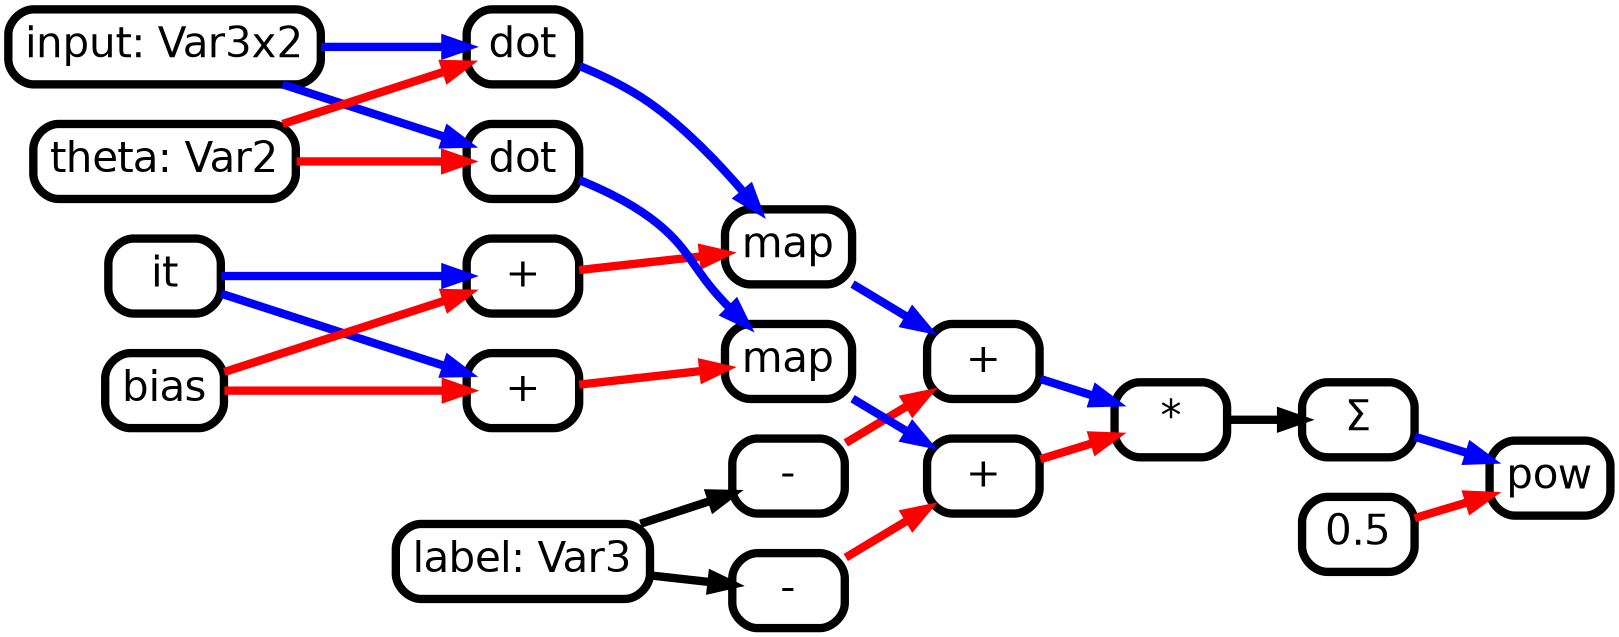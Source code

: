 strict digraph {
graph ["concentrate"="true","rankdir"="LR","bgcolor"="transparent","margin"="0.0","compound"="true","nslimit"="20"]
"4f03f" ["color"="black","fontcolor"="black","fontname"="Helvetica","fontsize"="20","penwidth"="4.0","shape"="Mrecord","label"="*"]
"8391f" ["color"="black","fontcolor"="black","fontname"="Helvetica","fontsize"="20","penwidth"="4.0","shape"="Mrecord","label"="Σ"]
"49c58" ["color"="black","fontcolor"="black","fontname"="Helvetica","fontsize"="20","penwidth"="4.0","shape"="Mrecord","label"="pow"]
"0.5" ["color"="black","fontcolor"="black","fontname"="Helvetica","fontsize"="20","penwidth"="4.0","shape"="Mrecord","label"="0.5"]
"ef1c8" ["color"="black","fontcolor"="black","fontname"="Helvetica","fontsize"="20","penwidth"="4.0","shape"="Mrecord","label"="+"]
"97d91" ["color"="black","fontcolor"="black","fontname"="Helvetica","fontsize"="20","penwidth"="4.0","shape"="Mrecord","label"="+"]
"1e8ad" ["color"="black","fontcolor"="black","fontname"="Helvetica","fontsize"="20","penwidth"="4.0","shape"="Mrecord","label"="map"]
"82c68" ["color"="black","fontcolor"="black","fontname"="Helvetica","fontsize"="20","penwidth"="4.0","shape"="Mrecord","label"="-"]
"2117d" ["color"="black","fontcolor"="black","fontname"="Helvetica","fontsize"="20","penwidth"="4.0","shape"="Mrecord","label"="map"]
"672d4" ["color"="black","fontcolor"="black","fontname"="Helvetica","fontsize"="20","penwidth"="4.0","shape"="Mrecord","label"="-"]
"fdf8f" ["color"="black","fontcolor"="black","fontname"="Helvetica","fontsize"="20","penwidth"="4.0","shape"="Mrecord","label"="dot"]
"03218" ["color"="black","fontcolor"="black","fontname"="Helvetica","fontsize"="20","penwidth"="4.0","shape"="Mrecord","label"="+"]
"label: Var3" ["color"="black","fontcolor"="black","fontname"="Helvetica","fontsize"="20","penwidth"="4.0","shape"="Mrecord","label"="label: Var3"]
"3d4c2" ["color"="black","fontcolor"="black","fontname"="Helvetica","fontsize"="20","penwidth"="4.0","shape"="Mrecord","label"="dot"]
"1e4b3" ["color"="black","fontcolor"="black","fontname"="Helvetica","fontsize"="20","penwidth"="4.0","shape"="Mrecord","label"="+"]
"input: Var3x2" ["color"="black","fontcolor"="black","fontname"="Helvetica","fontsize"="20","penwidth"="4.0","shape"="Mrecord","label"="input: Var3x2"]
"theta: Var2" ["color"="black","fontcolor"="black","fontname"="Helvetica","fontsize"="20","penwidth"="4.0","shape"="Mrecord","label"="theta: Var2"]
"it" ["color"="black","fontcolor"="black","fontname"="Helvetica","fontsize"="20","penwidth"="4.0","shape"="Mrecord","label"="it"]
"bias" ["color"="black","fontcolor"="black","fontname"="Helvetica","fontsize"="20","penwidth"="4.0","shape"="Mrecord","label"="bias"]
"4f03f" -> "8391f" ["color"="black","arrowhead"="normal","penwidth"="4.0","label"=""]
"8391f" -> "49c58" ["color"="blue","arrowhead"="normal","penwidth"="4.0","label"=""]
"0.5" -> "49c58" ["color"="red","arrowhead"="normal","penwidth"="4.0","label"=""]
"ef1c8" -> "4f03f" ["color"="blue","arrowhead"="normal","penwidth"="4.0","label"=""]
"97d91" -> "4f03f" ["color"="red","arrowhead"="normal","penwidth"="4.0","label"=""]
"1e8ad" -> "ef1c8" ["color"="blue","arrowhead"="normal","penwidth"="4.0","label"=""]
"82c68" -> "ef1c8" ["color"="red","arrowhead"="normal","penwidth"="4.0","label"=""]
"2117d" -> "97d91" ["color"="blue","arrowhead"="normal","penwidth"="4.0","label"=""]
"672d4" -> "97d91" ["color"="red","arrowhead"="normal","penwidth"="4.0","label"=""]
"fdf8f" -> "1e8ad" ["color"="blue","arrowhead"="normal","penwidth"="4.0","label"=""]
"03218" -> "1e8ad" ["color"="red","arrowhead"="normal","penwidth"="4.0","label"=""]
"label: Var3" -> "82c68" ["color"="black","arrowhead"="normal","penwidth"="4.0","label"=""]
"label: Var3" -> "672d4" ["color"="black","arrowhead"="normal","penwidth"="4.0","label"=""]
"3d4c2" -> "2117d" ["color"="blue","arrowhead"="normal","penwidth"="4.0","label"=""]
"1e4b3" -> "2117d" ["color"="red","arrowhead"="normal","penwidth"="4.0","label"=""]
"input: Var3x2" -> "fdf8f" ["color"="blue","arrowhead"="normal","penwidth"="4.0","label"=""]
"input: Var3x2" -> "3d4c2" ["color"="blue","arrowhead"="normal","penwidth"="4.0","label"=""]
"theta: Var2" -> "fdf8f" ["color"="red","arrowhead"="normal","penwidth"="4.0","label"=""]
"theta: Var2" -> "3d4c2" ["color"="red","arrowhead"="normal","penwidth"="4.0","label"=""]
"it" -> "03218" ["color"="blue","arrowhead"="normal","penwidth"="4.0","label"=""]
"it" -> "1e4b3" ["color"="blue","arrowhead"="normal","penwidth"="4.0","label"=""]
"bias" -> "03218" ["color"="red","arrowhead"="normal","penwidth"="4.0","label"=""]
"bias" -> "1e4b3" ["color"="red","arrowhead"="normal","penwidth"="4.0","label"=""]
}